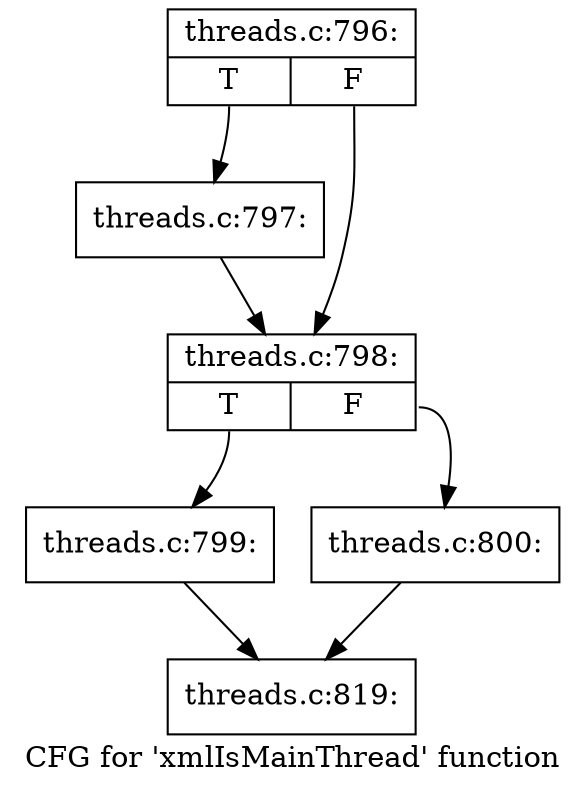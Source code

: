 digraph "CFG for 'xmlIsMainThread' function" {
	label="CFG for 'xmlIsMainThread' function";

	Node0x55d75a88bdc0 [shape=record,label="{threads.c:796:|{<s0>T|<s1>F}}"];
	Node0x55d75a88bdc0:s0 -> Node0x55d75a88c100;
	Node0x55d75a88bdc0:s1 -> Node0x55d75a8c88e0;
	Node0x55d75a88c100 [shape=record,label="{threads.c:797:}"];
	Node0x55d75a88c100 -> Node0x55d75a8c88e0;
	Node0x55d75a8c88e0 [shape=record,label="{threads.c:798:|{<s0>T|<s1>F}}"];
	Node0x55d75a8c88e0:s0 -> Node0x55d75a8c8ca0;
	Node0x55d75a8c88e0:s1 -> Node0x55d75a8cc7d0;
	Node0x55d75a8c8ca0 [shape=record,label="{threads.c:799:}"];
	Node0x55d75a8c8ca0 -> Node0x55d75a88bd70;
	Node0x55d75a8cc7d0 [shape=record,label="{threads.c:800:}"];
	Node0x55d75a8cc7d0 -> Node0x55d75a88bd70;
	Node0x55d75a88bd70 [shape=record,label="{threads.c:819:}"];
}
